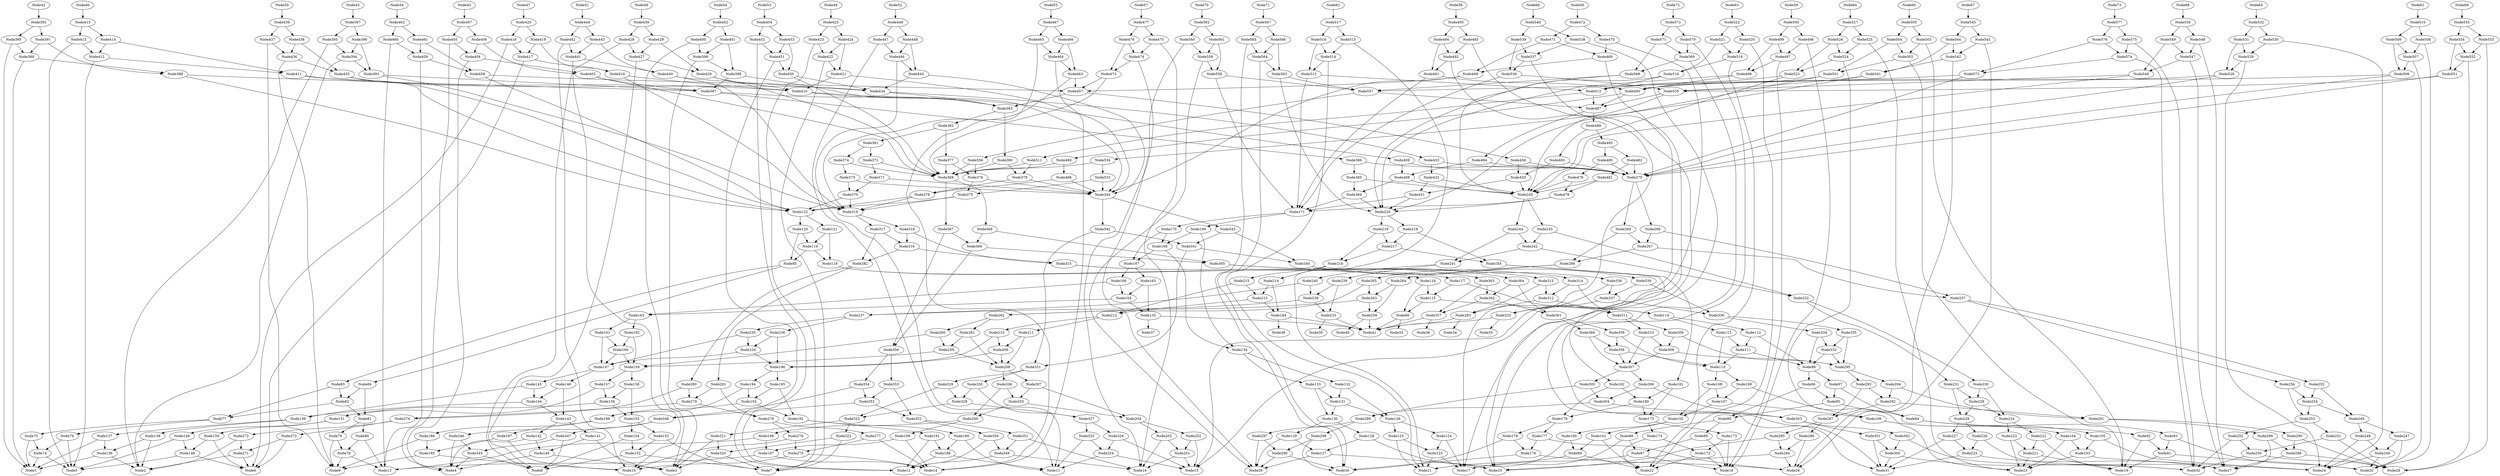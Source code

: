# Network structure generated by ABC

digraph network {

Node42 -> Node392 [style = solid];
Node43 -> Node397 [style = solid];
Node44 -> Node402 [style = solid];
Node45 -> Node407 [style = solid];
Node46 -> Node415 [style = solid];
Node47 -> Node420 [style = solid];
Node48 -> Node425 [style = solid];
Node49 -> Node430 [style = solid];
Node50 -> Node439 [style = solid];
Node51 -> Node444 [style = solid];
Node52 -> Node449 [style = solid];
Node53 -> Node454 [style = solid];
Node54 -> Node462 [style = solid];
Node55 -> Node467 [style = solid];
Node56 -> Node472 [style = solid];
Node57 -> Node477 [style = solid];
Node58 -> Node495 [style = solid];
Node59 -> Node500 [style = solid];
Node60 -> Node505 [style = solid];
Node61 -> Node510 [style = solid];
Node62 -> Node517 [style = solid];
Node63 -> Node522 [style = solid];
Node64 -> Node527 [style = solid];
Node65 -> Node532 [style = solid];
Node66 -> Node540 [style = solid];
Node67 -> Node545 [style = solid];
Node68 -> Node550 [style = solid];
Node69 -> Node555 [style = solid];
Node70 -> Node562 [style = solid];
Node71 -> Node567 [style = solid];
Node72 -> Node572 [style = solid];
Node73 -> Node577 [style = solid];
Node74 -> Node1 [style = solid];
Node74 -> Node5 [style = solid];
Node75 -> Node1 [style = solid];
Node75 -> Node74 [style = solid];
Node76 -> Node5 [style = solid];
Node76 -> Node74 [style = solid];
Node77 -> Node75 [style = solid];
Node77 -> Node76 [style = solid];
Node78 -> Node9 [style = solid];
Node78 -> Node13 [style = solid];
Node79 -> Node9 [style = solid];
Node79 -> Node78 [style = solid];
Node80 -> Node13 [style = solid];
Node80 -> Node78 [style = solid];
Node81 -> Node79 [style = solid];
Node81 -> Node80 [style = solid];
Node82 -> Node77 [style = solid];
Node82 -> Node81 [style = solid];
Node83 -> Node77 [style = solid];
Node83 -> Node82 [style = solid];
Node84 -> Node81 [style = solid];
Node84 -> Node82 [style = solid];
Node85 -> Node83 [style = solid];
Node85 -> Node84 [style = solid];
Node86 -> Node33 [style = solid];
Node86 -> Node41 [style = solid];
Node87 -> Node17 [style = solid];
Node87 -> Node18 [style = solid];
Node88 -> Node17 [style = solid];
Node88 -> Node87 [style = solid];
Node89 -> Node18 [style = solid];
Node89 -> Node87 [style = solid];
Node90 -> Node88 [style = solid];
Node90 -> Node89 [style = solid];
Node91 -> Node19 [style = solid];
Node91 -> Node20 [style = solid];
Node92 -> Node19 [style = solid];
Node92 -> Node91 [style = solid];
Node93 -> Node20 [style = solid];
Node93 -> Node91 [style = solid];
Node94 -> Node92 [style = solid];
Node94 -> Node93 [style = solid];
Node95 -> Node90 [style = solid];
Node95 -> Node94 [style = solid];
Node96 -> Node90 [style = solid];
Node96 -> Node95 [style = solid];
Node97 -> Node94 [style = solid];
Node97 -> Node95 [style = solid];
Node98 -> Node96 [style = solid];
Node98 -> Node97 [style = solid];
Node99 -> Node21 [style = solid];
Node99 -> Node22 [style = solid];
Node100 -> Node21 [style = solid];
Node100 -> Node99 [style = solid];
Node101 -> Node22 [style = solid];
Node101 -> Node99 [style = solid];
Node102 -> Node100 [style = solid];
Node102 -> Node101 [style = solid];
Node103 -> Node23 [style = solid];
Node103 -> Node24 [style = solid];
Node104 -> Node23 [style = solid];
Node104 -> Node103 [style = solid];
Node105 -> Node24 [style = solid];
Node105 -> Node103 [style = solid];
Node106 -> Node104 [style = solid];
Node106 -> Node105 [style = solid];
Node107 -> Node102 [style = solid];
Node107 -> Node106 [style = solid];
Node108 -> Node102 [style = solid];
Node108 -> Node107 [style = solid];
Node109 -> Node106 [style = solid];
Node109 -> Node107 [style = solid];
Node110 -> Node108 [style = solid];
Node110 -> Node109 [style = solid];
Node111 -> Node98 [style = solid];
Node111 -> Node110 [style = solid];
Node112 -> Node98 [style = solid];
Node112 -> Node111 [style = solid];
Node113 -> Node110 [style = solid];
Node113 -> Node111 [style = solid];
Node114 -> Node112 [style = solid];
Node114 -> Node113 [style = solid];
Node115 -> Node86 [style = solid];
Node115 -> Node114 [style = solid];
Node116 -> Node86 [style = solid];
Node116 -> Node115 [style = solid];
Node117 -> Node114 [style = solid];
Node117 -> Node115 [style = solid];
Node118 -> Node116 [style = solid];
Node118 -> Node117 [style = solid];
Node119 -> Node85 [style = solid];
Node119 -> Node118 [style = solid];
Node120 -> Node85 [style = solid];
Node120 -> Node119 [style = solid];
Node121 -> Node118 [style = solid];
Node121 -> Node119 [style = solid];
Node122 -> Node120 [style = solid];
Node122 -> Node121 [style = solid];
Node123 -> Node17 [style = solid];
Node123 -> Node21 [style = solid];
Node124 -> Node17 [style = solid];
Node124 -> Node123 [style = solid];
Node125 -> Node21 [style = solid];
Node125 -> Node123 [style = solid];
Node126 -> Node124 [style = solid];
Node126 -> Node125 [style = solid];
Node127 -> Node25 [style = solid];
Node127 -> Node29 [style = solid];
Node128 -> Node25 [style = solid];
Node128 -> Node127 [style = solid];
Node129 -> Node29 [style = solid];
Node129 -> Node127 [style = solid];
Node130 -> Node128 [style = solid];
Node130 -> Node129 [style = solid];
Node131 -> Node126 [style = solid];
Node131 -> Node130 [style = solid];
Node132 -> Node126 [style = solid];
Node132 -> Node131 [style = solid];
Node133 -> Node130 [style = solid];
Node133 -> Node131 [style = solid];
Node134 -> Node132 [style = solid];
Node134 -> Node133 [style = solid];
Node135 -> Node37 [style = solid];
Node135 -> Node41 [style = solid];
Node136 -> Node1 [style = solid];
Node136 -> Node2 [style = solid];
Node137 -> Node1 [style = solid];
Node137 -> Node136 [style = solid];
Node138 -> Node2 [style = solid];
Node138 -> Node136 [style = solid];
Node139 -> Node137 [style = solid];
Node139 -> Node138 [style = solid];
Node140 -> Node3 [style = solid];
Node140 -> Node4 [style = solid];
Node141 -> Node3 [style = solid];
Node141 -> Node140 [style = solid];
Node142 -> Node4 [style = solid];
Node142 -> Node140 [style = solid];
Node143 -> Node141 [style = solid];
Node143 -> Node142 [style = solid];
Node144 -> Node139 [style = solid];
Node144 -> Node143 [style = solid];
Node145 -> Node139 [style = solid];
Node145 -> Node144 [style = solid];
Node146 -> Node143 [style = solid];
Node146 -> Node144 [style = solid];
Node147 -> Node145 [style = solid];
Node147 -> Node146 [style = solid];
Node148 -> Node5 [style = solid];
Node148 -> Node6 [style = solid];
Node149 -> Node5 [style = solid];
Node149 -> Node148 [style = solid];
Node150 -> Node6 [style = solid];
Node150 -> Node148 [style = solid];
Node151 -> Node149 [style = solid];
Node151 -> Node150 [style = solid];
Node152 -> Node7 [style = solid];
Node152 -> Node8 [style = solid];
Node153 -> Node7 [style = solid];
Node153 -> Node152 [style = solid];
Node154 -> Node8 [style = solid];
Node154 -> Node152 [style = solid];
Node155 -> Node153 [style = solid];
Node155 -> Node154 [style = solid];
Node156 -> Node151 [style = solid];
Node156 -> Node155 [style = solid];
Node157 -> Node151 [style = solid];
Node157 -> Node156 [style = solid];
Node158 -> Node155 [style = solid];
Node158 -> Node156 [style = solid];
Node159 -> Node157 [style = solid];
Node159 -> Node158 [style = solid];
Node160 -> Node147 [style = solid];
Node160 -> Node159 [style = solid];
Node161 -> Node147 [style = solid];
Node161 -> Node160 [style = solid];
Node162 -> Node159 [style = solid];
Node162 -> Node160 [style = solid];
Node163 -> Node161 [style = solid];
Node163 -> Node162 [style = solid];
Node164 -> Node135 [style = solid];
Node164 -> Node163 [style = solid];
Node165 -> Node135 [style = solid];
Node165 -> Node164 [style = solid];
Node166 -> Node163 [style = solid];
Node166 -> Node164 [style = solid];
Node167 -> Node165 [style = solid];
Node167 -> Node166 [style = solid];
Node168 -> Node134 [style = solid];
Node168 -> Node167 [style = solid];
Node169 -> Node134 [style = solid];
Node169 -> Node168 [style = solid];
Node170 -> Node167 [style = solid];
Node170 -> Node168 [style = solid];
Node171 -> Node169 [style = solid];
Node171 -> Node170 [style = solid];
Node172 -> Node18 [style = solid];
Node172 -> Node22 [style = solid];
Node173 -> Node18 [style = solid];
Node173 -> Node172 [style = solid];
Node174 -> Node22 [style = solid];
Node174 -> Node172 [style = solid];
Node175 -> Node173 [style = solid];
Node175 -> Node174 [style = solid];
Node176 -> Node26 [style = solid];
Node176 -> Node30 [style = solid];
Node177 -> Node26 [style = solid];
Node177 -> Node176 [style = solid];
Node178 -> Node30 [style = solid];
Node178 -> Node176 [style = solid];
Node179 -> Node177 [style = solid];
Node179 -> Node178 [style = solid];
Node180 -> Node175 [style = solid];
Node180 -> Node179 [style = solid];
Node181 -> Node175 [style = solid];
Node181 -> Node180 [style = solid];
Node182 -> Node179 [style = solid];
Node182 -> Node180 [style = solid];
Node183 -> Node181 [style = solid];
Node183 -> Node182 [style = solid];
Node184 -> Node38 [style = solid];
Node184 -> Node41 [style = solid];
Node185 -> Node9 [style = solid];
Node185 -> Node10 [style = solid];
Node186 -> Node9 [style = solid];
Node186 -> Node185 [style = solid];
Node187 -> Node10 [style = solid];
Node187 -> Node185 [style = solid];
Node188 -> Node186 [style = solid];
Node188 -> Node187 [style = solid];
Node189 -> Node11 [style = solid];
Node189 -> Node12 [style = solid];
Node190 -> Node11 [style = solid];
Node190 -> Node189 [style = solid];
Node191 -> Node12 [style = solid];
Node191 -> Node189 [style = solid];
Node192 -> Node190 [style = solid];
Node192 -> Node191 [style = solid];
Node193 -> Node188 [style = solid];
Node193 -> Node192 [style = solid];
Node194 -> Node188 [style = solid];
Node194 -> Node193 [style = solid];
Node195 -> Node192 [style = solid];
Node195 -> Node193 [style = solid];
Node196 -> Node194 [style = solid];
Node196 -> Node195 [style = solid];
Node197 -> Node13 [style = solid];
Node197 -> Node14 [style = solid];
Node198 -> Node13 [style = solid];
Node198 -> Node197 [style = solid];
Node199 -> Node14 [style = solid];
Node199 -> Node197 [style = solid];
Node200 -> Node198 [style = solid];
Node200 -> Node199 [style = solid];
Node201 -> Node15 [style = solid];
Node201 -> Node16 [style = solid];
Node202 -> Node15 [style = solid];
Node202 -> Node201 [style = solid];
Node203 -> Node16 [style = solid];
Node203 -> Node201 [style = solid];
Node204 -> Node202 [style = solid];
Node204 -> Node203 [style = solid];
Node205 -> Node200 [style = solid];
Node205 -> Node204 [style = solid];
Node206 -> Node200 [style = solid];
Node206 -> Node205 [style = solid];
Node207 -> Node204 [style = solid];
Node207 -> Node205 [style = solid];
Node208 -> Node206 [style = solid];
Node208 -> Node207 [style = solid];
Node209 -> Node196 [style = solid];
Node209 -> Node208 [style = solid];
Node210 -> Node196 [style = solid];
Node210 -> Node209 [style = solid];
Node211 -> Node208 [style = solid];
Node211 -> Node209 [style = solid];
Node212 -> Node210 [style = solid];
Node212 -> Node211 [style = solid];
Node213 -> Node184 [style = solid];
Node213 -> Node212 [style = solid];
Node214 -> Node184 [style = solid];
Node214 -> Node213 [style = solid];
Node215 -> Node212 [style = solid];
Node215 -> Node213 [style = solid];
Node216 -> Node214 [style = solid];
Node216 -> Node215 [style = solid];
Node217 -> Node183 [style = solid];
Node217 -> Node216 [style = solid];
Node218 -> Node183 [style = solid];
Node218 -> Node217 [style = solid];
Node219 -> Node216 [style = solid];
Node219 -> Node217 [style = solid];
Node220 -> Node218 [style = solid];
Node220 -> Node219 [style = solid];
Node221 -> Node19 [style = solid];
Node221 -> Node23 [style = solid];
Node222 -> Node19 [style = solid];
Node222 -> Node221 [style = solid];
Node223 -> Node23 [style = solid];
Node223 -> Node221 [style = solid];
Node224 -> Node222 [style = solid];
Node224 -> Node223 [style = solid];
Node225 -> Node27 [style = solid];
Node225 -> Node31 [style = solid];
Node226 -> Node27 [style = solid];
Node226 -> Node225 [style = solid];
Node227 -> Node31 [style = solid];
Node227 -> Node225 [style = solid];
Node228 -> Node226 [style = solid];
Node228 -> Node227 [style = solid];
Node229 -> Node224 [style = solid];
Node229 -> Node228 [style = solid];
Node230 -> Node224 [style = solid];
Node230 -> Node229 [style = solid];
Node231 -> Node228 [style = solid];
Node231 -> Node229 [style = solid];
Node232 -> Node230 [style = solid];
Node232 -> Node231 [style = solid];
Node233 -> Node39 [style = solid];
Node233 -> Node41 [style = solid];
Node234 -> Node147 [style = solid];
Node234 -> Node196 [style = solid];
Node235 -> Node147 [style = solid];
Node235 -> Node234 [style = solid];
Node236 -> Node196 [style = solid];
Node236 -> Node234 [style = solid];
Node237 -> Node235 [style = solid];
Node237 -> Node236 [style = solid];
Node238 -> Node233 [style = solid];
Node238 -> Node237 [style = solid];
Node239 -> Node233 [style = solid];
Node239 -> Node238 [style = solid];
Node240 -> Node237 [style = solid];
Node240 -> Node238 [style = solid];
Node241 -> Node239 [style = solid];
Node241 -> Node240 [style = solid];
Node242 -> Node232 [style = solid];
Node242 -> Node241 [style = solid];
Node243 -> Node232 [style = solid];
Node243 -> Node242 [style = solid];
Node244 -> Node241 [style = solid];
Node244 -> Node242 [style = solid];
Node245 -> Node243 [style = solid];
Node245 -> Node244 [style = solid];
Node246 -> Node20 [style = solid];
Node246 -> Node24 [style = solid];
Node247 -> Node20 [style = solid];
Node247 -> Node246 [style = solid];
Node248 -> Node24 [style = solid];
Node248 -> Node246 [style = solid];
Node249 -> Node247 [style = solid];
Node249 -> Node248 [style = solid];
Node250 -> Node28 [style = solid];
Node250 -> Node32 [style = solid];
Node251 -> Node28 [style = solid];
Node251 -> Node250 [style = solid];
Node252 -> Node32 [style = solid];
Node252 -> Node250 [style = solid];
Node253 -> Node251 [style = solid];
Node253 -> Node252 [style = solid];
Node254 -> Node249 [style = solid];
Node254 -> Node253 [style = solid];
Node255 -> Node249 [style = solid];
Node255 -> Node254 [style = solid];
Node256 -> Node253 [style = solid];
Node256 -> Node254 [style = solid];
Node257 -> Node255 [style = solid];
Node257 -> Node256 [style = solid];
Node258 -> Node40 [style = solid];
Node258 -> Node41 [style = solid];
Node259 -> Node159 [style = solid];
Node259 -> Node208 [style = solid];
Node260 -> Node159 [style = solid];
Node260 -> Node259 [style = solid];
Node261 -> Node208 [style = solid];
Node261 -> Node259 [style = solid];
Node262 -> Node260 [style = solid];
Node262 -> Node261 [style = solid];
Node263 -> Node258 [style = solid];
Node263 -> Node262 [style = solid];
Node264 -> Node258 [style = solid];
Node264 -> Node263 [style = solid];
Node265 -> Node262 [style = solid];
Node265 -> Node263 [style = solid];
Node266 -> Node264 [style = solid];
Node266 -> Node265 [style = solid];
Node267 -> Node257 [style = solid];
Node267 -> Node266 [style = solid];
Node268 -> Node257 [style = solid];
Node268 -> Node267 [style = solid];
Node269 -> Node266 [style = solid];
Node269 -> Node267 [style = solid];
Node270 -> Node268 [style = solid];
Node270 -> Node269 [style = solid];
Node271 -> Node2 [style = solid];
Node271 -> Node6 [style = solid];
Node272 -> Node2 [style = solid];
Node272 -> Node271 [style = solid];
Node273 -> Node6 [style = solid];
Node273 -> Node271 [style = solid];
Node274 -> Node272 [style = solid];
Node274 -> Node273 [style = solid];
Node275 -> Node10 [style = solid];
Node275 -> Node14 [style = solid];
Node276 -> Node10 [style = solid];
Node276 -> Node275 [style = solid];
Node277 -> Node14 [style = solid];
Node277 -> Node275 [style = solid];
Node278 -> Node276 [style = solid];
Node278 -> Node277 [style = solid];
Node279 -> Node274 [style = solid];
Node279 -> Node278 [style = solid];
Node280 -> Node274 [style = solid];
Node280 -> Node279 [style = solid];
Node281 -> Node278 [style = solid];
Node281 -> Node279 [style = solid];
Node282 -> Node280 [style = solid];
Node282 -> Node281 [style = solid];
Node283 -> Node34 [style = solid];
Node283 -> Node41 [style = solid];
Node284 -> Node25 [style = solid];
Node284 -> Node26 [style = solid];
Node285 -> Node25 [style = solid];
Node285 -> Node284 [style = solid];
Node286 -> Node26 [style = solid];
Node286 -> Node284 [style = solid];
Node287 -> Node285 [style = solid];
Node287 -> Node286 [style = solid];
Node288 -> Node27 [style = solid];
Node288 -> Node28 [style = solid];
Node289 -> Node27 [style = solid];
Node289 -> Node288 [style = solid];
Node290 -> Node28 [style = solid];
Node290 -> Node288 [style = solid];
Node291 -> Node289 [style = solid];
Node291 -> Node290 [style = solid];
Node292 -> Node287 [style = solid];
Node292 -> Node291 [style = solid];
Node293 -> Node287 [style = solid];
Node293 -> Node292 [style = solid];
Node294 -> Node291 [style = solid];
Node294 -> Node292 [style = solid];
Node295 -> Node293 [style = solid];
Node295 -> Node294 [style = solid];
Node296 -> Node29 [style = solid];
Node296 -> Node30 [style = solid];
Node297 -> Node29 [style = solid];
Node297 -> Node296 [style = solid];
Node298 -> Node30 [style = solid];
Node298 -> Node296 [style = solid];
Node299 -> Node297 [style = solid];
Node299 -> Node298 [style = solid];
Node300 -> Node31 [style = solid];
Node300 -> Node32 [style = solid];
Node301 -> Node31 [style = solid];
Node301 -> Node300 [style = solid];
Node302 -> Node32 [style = solid];
Node302 -> Node300 [style = solid];
Node303 -> Node301 [style = solid];
Node303 -> Node302 [style = solid];
Node304 -> Node299 [style = solid];
Node304 -> Node303 [style = solid];
Node305 -> Node299 [style = solid];
Node305 -> Node304 [style = solid];
Node306 -> Node303 [style = solid];
Node306 -> Node304 [style = solid];
Node307 -> Node305 [style = solid];
Node307 -> Node306 [style = solid];
Node308 -> Node295 [style = solid];
Node308 -> Node307 [style = solid];
Node309 -> Node295 [style = solid];
Node309 -> Node308 [style = solid];
Node310 -> Node307 [style = solid];
Node310 -> Node308 [style = solid];
Node311 -> Node309 [style = solid];
Node311 -> Node310 [style = solid];
Node312 -> Node283 [style = solid];
Node312 -> Node311 [style = solid];
Node313 -> Node283 [style = solid];
Node313 -> Node312 [style = solid];
Node314 -> Node311 [style = solid];
Node314 -> Node312 [style = solid];
Node315 -> Node313 [style = solid];
Node315 -> Node314 [style = solid];
Node316 -> Node282 [style = solid];
Node316 -> Node315 [style = solid];
Node317 -> Node282 [style = solid];
Node317 -> Node316 [style = solid];
Node318 -> Node315 [style = solid];
Node318 -> Node316 [style = solid];
Node319 -> Node317 [style = solid];
Node319 -> Node318 [style = solid];
Node320 -> Node3 [style = solid];
Node320 -> Node7 [style = solid];
Node321 -> Node3 [style = solid];
Node321 -> Node320 [style = solid];
Node322 -> Node7 [style = solid];
Node322 -> Node320 [style = solid];
Node323 -> Node321 [style = solid];
Node323 -> Node322 [style = solid];
Node324 -> Node11 [style = solid];
Node324 -> Node15 [style = solid];
Node325 -> Node11 [style = solid];
Node325 -> Node324 [style = solid];
Node326 -> Node15 [style = solid];
Node326 -> Node324 [style = solid];
Node327 -> Node325 [style = solid];
Node327 -> Node326 [style = solid];
Node328 -> Node323 [style = solid];
Node328 -> Node327 [style = solid];
Node329 -> Node323 [style = solid];
Node329 -> Node328 [style = solid];
Node330 -> Node327 [style = solid];
Node330 -> Node328 [style = solid];
Node331 -> Node329 [style = solid];
Node331 -> Node330 [style = solid];
Node332 -> Node35 [style = solid];
Node332 -> Node41 [style = solid];
Node333 -> Node98 [style = solid];
Node333 -> Node295 [style = solid];
Node334 -> Node98 [style = solid];
Node334 -> Node333 [style = solid];
Node335 -> Node295 [style = solid];
Node335 -> Node333 [style = solid];
Node336 -> Node334 [style = solid];
Node336 -> Node335 [style = solid];
Node337 -> Node332 [style = solid];
Node337 -> Node336 [style = solid];
Node338 -> Node332 [style = solid];
Node338 -> Node337 [style = solid];
Node339 -> Node336 [style = solid];
Node339 -> Node337 [style = solid];
Node340 -> Node338 [style = solid];
Node340 -> Node339 [style = solid];
Node341 -> Node331 [style = solid];
Node341 -> Node340 [style = solid];
Node342 -> Node331 [style = solid];
Node342 -> Node341 [style = solid];
Node343 -> Node340 [style = solid];
Node343 -> Node341 [style = solid];
Node344 -> Node342 [style = solid];
Node344 -> Node343 [style = solid];
Node345 -> Node4 [style = solid];
Node345 -> Node8 [style = solid];
Node346 -> Node4 [style = solid];
Node346 -> Node345 [style = solid];
Node347 -> Node8 [style = solid];
Node347 -> Node345 [style = solid];
Node348 -> Node346 [style = solid];
Node348 -> Node347 [style = solid];
Node349 -> Node12 [style = solid];
Node349 -> Node16 [style = solid];
Node350 -> Node12 [style = solid];
Node350 -> Node349 [style = solid];
Node351 -> Node16 [style = solid];
Node351 -> Node349 [style = solid];
Node352 -> Node350 [style = solid];
Node352 -> Node351 [style = solid];
Node353 -> Node348 [style = solid];
Node353 -> Node352 [style = solid];
Node354 -> Node348 [style = solid];
Node354 -> Node353 [style = solid];
Node355 -> Node352 [style = solid];
Node355 -> Node353 [style = solid];
Node356 -> Node354 [style = solid];
Node356 -> Node355 [style = solid];
Node357 -> Node36 [style = solid];
Node357 -> Node41 [style = solid];
Node358 -> Node110 [style = solid];
Node358 -> Node307 [style = solid];
Node359 -> Node110 [style = solid];
Node359 -> Node358 [style = solid];
Node360 -> Node307 [style = solid];
Node360 -> Node358 [style = solid];
Node361 -> Node359 [style = solid];
Node361 -> Node360 [style = solid];
Node362 -> Node357 [style = solid];
Node362 -> Node361 [style = solid];
Node363 -> Node357 [style = solid];
Node363 -> Node362 [style = solid];
Node364 -> Node361 [style = solid];
Node364 -> Node362 [style = solid];
Node365 -> Node363 [style = solid];
Node365 -> Node364 [style = solid];
Node366 -> Node356 [style = solid];
Node366 -> Node365 [style = solid];
Node367 -> Node356 [style = solid];
Node367 -> Node366 [style = solid];
Node368 -> Node365 [style = solid];
Node368 -> Node366 [style = solid];
Node369 -> Node367 [style = solid];
Node369 -> Node368 [style = solid];
Node370 -> Node122 [style = solid];
Node370 -> Node319 [style = solid];
Node371 -> Node344 [style = solid];
Node371 -> Node370 [style = solid];
Node372 -> Node369 [style = solid];
Node372 -> Node371 [style = solid];
Node373 -> Node344 [style = solid];
Node373 -> Node370 [style = solid];
Node374 -> Node369 [style = solid];
Node374 -> Node373 [style = solid];
Node375 -> Node122 [style = solid];
Node375 -> Node319 [style = solid];
Node376 -> Node344 [style = solid];
Node376 -> Node375 [style = solid];
Node377 -> Node369 [style = solid];
Node377 -> Node376 [style = solid];
Node378 -> Node122 [style = solid];
Node378 -> Node319 [style = solid];
Node379 -> Node344 [style = solid];
Node379 -> Node378 [style = solid];
Node380 -> Node369 [style = solid];
Node380 -> Node379 [style = solid];
Node381 -> Node372 [style = solid];
Node381 -> Node374 [style = solid];
Node382 -> Node377 [style = solid];
Node382 -> Node381 [style = solid];
Node383 -> Node380 [style = solid];
Node383 -> Node382 [style = solid];
Node384 -> Node171 [style = solid];
Node384 -> Node220 [style = solid];
Node385 -> Node245 [style = solid];
Node385 -> Node384 [style = solid];
Node386 -> Node270 [style = solid];
Node386 -> Node385 [style = solid];
Node387 -> Node383 [style = solid];
Node387 -> Node386 [style = solid];
Node388 -> Node122 [style = solid];
Node388 -> Node387 [style = solid];
Node389 -> Node1 [style = solid];
Node389 -> Node388 [style = solid];
Node390 -> Node1 [style = solid];
Node390 -> Node389 [style = solid];
Node391 -> Node388 [style = solid];
Node391 -> Node389 [style = solid];
Node392 -> Node390 [style = solid];
Node392 -> Node391 [style = solid];
Node393 -> Node319 [style = solid];
Node393 -> Node387 [style = solid];
Node394 -> Node2 [style = solid];
Node394 -> Node393 [style = solid];
Node395 -> Node2 [style = solid];
Node395 -> Node394 [style = solid];
Node396 -> Node393 [style = solid];
Node396 -> Node394 [style = solid];
Node397 -> Node395 [style = solid];
Node397 -> Node396 [style = solid];
Node398 -> Node344 [style = solid];
Node398 -> Node387 [style = solid];
Node399 -> Node3 [style = solid];
Node399 -> Node398 [style = solid];
Node400 -> Node3 [style = solid];
Node400 -> Node399 [style = solid];
Node401 -> Node398 [style = solid];
Node401 -> Node399 [style = solid];
Node402 -> Node400 [style = solid];
Node402 -> Node401 [style = solid];
Node403 -> Node369 [style = solid];
Node403 -> Node387 [style = solid];
Node404 -> Node4 [style = solid];
Node404 -> Node403 [style = solid];
Node405 -> Node4 [style = solid];
Node405 -> Node404 [style = solid];
Node406 -> Node403 [style = solid];
Node406 -> Node404 [style = solid];
Node407 -> Node405 [style = solid];
Node407 -> Node406 [style = solid];
Node408 -> Node245 [style = solid];
Node408 -> Node384 [style = solid];
Node409 -> Node270 [style = solid];
Node409 -> Node408 [style = solid];
Node410 -> Node383 [style = solid];
Node410 -> Node409 [style = solid];
Node411 -> Node122 [style = solid];
Node411 -> Node410 [style = solid];
Node412 -> Node5 [style = solid];
Node412 -> Node411 [style = solid];
Node413 -> Node5 [style = solid];
Node413 -> Node412 [style = solid];
Node414 -> Node411 [style = solid];
Node414 -> Node412 [style = solid];
Node415 -> Node413 [style = solid];
Node415 -> Node414 [style = solid];
Node416 -> Node319 [style = solid];
Node416 -> Node410 [style = solid];
Node417 -> Node6 [style = solid];
Node417 -> Node416 [style = solid];
Node418 -> Node6 [style = solid];
Node418 -> Node417 [style = solid];
Node419 -> Node416 [style = solid];
Node419 -> Node417 [style = solid];
Node420 -> Node418 [style = solid];
Node420 -> Node419 [style = solid];
Node421 -> Node344 [style = solid];
Node421 -> Node410 [style = solid];
Node422 -> Node7 [style = solid];
Node422 -> Node421 [style = solid];
Node423 -> Node7 [style = solid];
Node423 -> Node422 [style = solid];
Node424 -> Node421 [style = solid];
Node424 -> Node422 [style = solid];
Node425 -> Node423 [style = solid];
Node425 -> Node424 [style = solid];
Node426 -> Node369 [style = solid];
Node426 -> Node410 [style = solid];
Node427 -> Node8 [style = solid];
Node427 -> Node426 [style = solid];
Node428 -> Node8 [style = solid];
Node428 -> Node427 [style = solid];
Node429 -> Node426 [style = solid];
Node429 -> Node427 [style = solid];
Node430 -> Node428 [style = solid];
Node430 -> Node429 [style = solid];
Node431 -> Node171 [style = solid];
Node431 -> Node220 [style = solid];
Node432 -> Node245 [style = solid];
Node432 -> Node431 [style = solid];
Node433 -> Node270 [style = solid];
Node433 -> Node432 [style = solid];
Node434 -> Node383 [style = solid];
Node434 -> Node433 [style = solid];
Node435 -> Node122 [style = solid];
Node435 -> Node434 [style = solid];
Node436 -> Node9 [style = solid];
Node436 -> Node435 [style = solid];
Node437 -> Node9 [style = solid];
Node437 -> Node436 [style = solid];
Node438 -> Node435 [style = solid];
Node438 -> Node436 [style = solid];
Node439 -> Node437 [style = solid];
Node439 -> Node438 [style = solid];
Node440 -> Node319 [style = solid];
Node440 -> Node434 [style = solid];
Node441 -> Node10 [style = solid];
Node441 -> Node440 [style = solid];
Node442 -> Node10 [style = solid];
Node442 -> Node441 [style = solid];
Node443 -> Node440 [style = solid];
Node443 -> Node441 [style = solid];
Node444 -> Node442 [style = solid];
Node444 -> Node443 [style = solid];
Node445 -> Node344 [style = solid];
Node445 -> Node434 [style = solid];
Node446 -> Node11 [style = solid];
Node446 -> Node445 [style = solid];
Node447 -> Node11 [style = solid];
Node447 -> Node446 [style = solid];
Node448 -> Node445 [style = solid];
Node448 -> Node446 [style = solid];
Node449 -> Node447 [style = solid];
Node449 -> Node448 [style = solid];
Node450 -> Node369 [style = solid];
Node450 -> Node434 [style = solid];
Node451 -> Node12 [style = solid];
Node451 -> Node450 [style = solid];
Node452 -> Node12 [style = solid];
Node452 -> Node451 [style = solid];
Node453 -> Node450 [style = solid];
Node453 -> Node451 [style = solid];
Node454 -> Node452 [style = solid];
Node454 -> Node453 [style = solid];
Node455 -> Node245 [style = solid];
Node455 -> Node431 [style = solid];
Node456 -> Node270 [style = solid];
Node456 -> Node455 [style = solid];
Node457 -> Node383 [style = solid];
Node457 -> Node456 [style = solid];
Node458 -> Node122 [style = solid];
Node458 -> Node457 [style = solid];
Node459 -> Node13 [style = solid];
Node459 -> Node458 [style = solid];
Node460 -> Node13 [style = solid];
Node460 -> Node459 [style = solid];
Node461 -> Node458 [style = solid];
Node461 -> Node459 [style = solid];
Node462 -> Node460 [style = solid];
Node462 -> Node461 [style = solid];
Node463 -> Node319 [style = solid];
Node463 -> Node457 [style = solid];
Node464 -> Node14 [style = solid];
Node464 -> Node463 [style = solid];
Node465 -> Node14 [style = solid];
Node465 -> Node464 [style = solid];
Node466 -> Node463 [style = solid];
Node466 -> Node464 [style = solid];
Node467 -> Node465 [style = solid];
Node467 -> Node466 [style = solid];
Node468 -> Node344 [style = solid];
Node468 -> Node457 [style = solid];
Node469 -> Node15 [style = solid];
Node469 -> Node468 [style = solid];
Node470 -> Node15 [style = solid];
Node470 -> Node469 [style = solid];
Node471 -> Node468 [style = solid];
Node471 -> Node469 [style = solid];
Node472 -> Node470 [style = solid];
Node472 -> Node471 [style = solid];
Node473 -> Node369 [style = solid];
Node473 -> Node457 [style = solid];
Node474 -> Node16 [style = solid];
Node474 -> Node473 [style = solid];
Node475 -> Node16 [style = solid];
Node475 -> Node474 [style = solid];
Node476 -> Node473 [style = solid];
Node476 -> Node474 [style = solid];
Node477 -> Node475 [style = solid];
Node477 -> Node476 [style = solid];
Node478 -> Node171 [style = solid];
Node478 -> Node220 [style = solid];
Node479 -> Node245 [style = solid];
Node479 -> Node478 [style = solid];
Node480 -> Node270 [style = solid];
Node480 -> Node479 [style = solid];
Node481 -> Node245 [style = solid];
Node481 -> Node478 [style = solid];
Node482 -> Node270 [style = solid];
Node482 -> Node481 [style = solid];
Node483 -> Node270 [style = solid];
Node483 -> Node455 [style = solid];
Node484 -> Node270 [style = solid];
Node484 -> Node408 [style = solid];
Node485 -> Node480 [style = solid];
Node485 -> Node482 [style = solid];
Node486 -> Node483 [style = solid];
Node486 -> Node485 [style = solid];
Node487 -> Node484 [style = solid];
Node487 -> Node486 [style = solid];
Node488 -> Node344 [style = solid];
Node488 -> Node378 [style = solid];
Node489 -> Node369 [style = solid];
Node489 -> Node488 [style = solid];
Node490 -> Node487 [style = solid];
Node490 -> Node489 [style = solid];
Node491 -> Node171 [style = solid];
Node491 -> Node490 [style = solid];
Node492 -> Node17 [style = solid];
Node492 -> Node491 [style = solid];
Node493 -> Node17 [style = solid];
Node493 -> Node492 [style = solid];
Node494 -> Node491 [style = solid];
Node494 -> Node492 [style = solid];
Node495 -> Node493 [style = solid];
Node495 -> Node494 [style = solid];
Node496 -> Node220 [style = solid];
Node496 -> Node490 [style = solid];
Node497 -> Node18 [style = solid];
Node497 -> Node496 [style = solid];
Node498 -> Node18 [style = solid];
Node498 -> Node497 [style = solid];
Node499 -> Node496 [style = solid];
Node499 -> Node497 [style = solid];
Node500 -> Node498 [style = solid];
Node500 -> Node499 [style = solid];
Node501 -> Node245 [style = solid];
Node501 -> Node490 [style = solid];
Node502 -> Node19 [style = solid];
Node502 -> Node501 [style = solid];
Node503 -> Node19 [style = solid];
Node503 -> Node502 [style = solid];
Node504 -> Node501 [style = solid];
Node504 -> Node502 [style = solid];
Node505 -> Node503 [style = solid];
Node505 -> Node504 [style = solid];
Node506 -> Node270 [style = solid];
Node506 -> Node490 [style = solid];
Node507 -> Node20 [style = solid];
Node507 -> Node506 [style = solid];
Node508 -> Node20 [style = solid];
Node508 -> Node507 [style = solid];
Node509 -> Node506 [style = solid];
Node509 -> Node507 [style = solid];
Node510 -> Node508 [style = solid];
Node510 -> Node509 [style = solid];
Node511 -> Node369 [style = solid];
Node511 -> Node379 [style = solid];
Node512 -> Node487 [style = solid];
Node512 -> Node511 [style = solid];
Node513 -> Node171 [style = solid];
Node513 -> Node512 [style = solid];
Node514 -> Node21 [style = solid];
Node514 -> Node513 [style = solid];
Node515 -> Node21 [style = solid];
Node515 -> Node514 [style = solid];
Node516 -> Node513 [style = solid];
Node516 -> Node514 [style = solid];
Node517 -> Node515 [style = solid];
Node517 -> Node516 [style = solid];
Node518 -> Node220 [style = solid];
Node518 -> Node512 [style = solid];
Node519 -> Node22 [style = solid];
Node519 -> Node518 [style = solid];
Node520 -> Node22 [style = solid];
Node520 -> Node519 [style = solid];
Node521 -> Node518 [style = solid];
Node521 -> Node519 [style = solid];
Node522 -> Node520 [style = solid];
Node522 -> Node521 [style = solid];
Node523 -> Node245 [style = solid];
Node523 -> Node512 [style = solid];
Node524 -> Node23 [style = solid];
Node524 -> Node523 [style = solid];
Node525 -> Node23 [style = solid];
Node525 -> Node524 [style = solid];
Node526 -> Node523 [style = solid];
Node526 -> Node524 [style = solid];
Node527 -> Node525 [style = solid];
Node527 -> Node526 [style = solid];
Node528 -> Node270 [style = solid];
Node528 -> Node512 [style = solid];
Node529 -> Node24 [style = solid];
Node529 -> Node528 [style = solid];
Node530 -> Node24 [style = solid];
Node530 -> Node529 [style = solid];
Node531 -> Node528 [style = solid];
Node531 -> Node529 [style = solid];
Node532 -> Node530 [style = solid];
Node532 -> Node531 [style = solid];
Node533 -> Node344 [style = solid];
Node533 -> Node375 [style = solid];
Node534 -> Node369 [style = solid];
Node534 -> Node533 [style = solid];
Node535 -> Node487 [style = solid];
Node535 -> Node534 [style = solid];
Node536 -> Node171 [style = solid];
Node536 -> Node535 [style = solid];
Node537 -> Node25 [style = solid];
Node537 -> Node536 [style = solid];
Node538 -> Node25 [style = solid];
Node538 -> Node537 [style = solid];
Node539 -> Node536 [style = solid];
Node539 -> Node537 [style = solid];
Node540 -> Node538 [style = solid];
Node540 -> Node539 [style = solid];
Node541 -> Node220 [style = solid];
Node541 -> Node535 [style = solid];
Node542 -> Node26 [style = solid];
Node542 -> Node541 [style = solid];
Node543 -> Node26 [style = solid];
Node543 -> Node542 [style = solid];
Node544 -> Node541 [style = solid];
Node544 -> Node542 [style = solid];
Node545 -> Node543 [style = solid];
Node545 -> Node544 [style = solid];
Node546 -> Node245 [style = solid];
Node546 -> Node535 [style = solid];
Node547 -> Node27 [style = solid];
Node547 -> Node546 [style = solid];
Node548 -> Node27 [style = solid];
Node548 -> Node547 [style = solid];
Node549 -> Node546 [style = solid];
Node549 -> Node547 [style = solid];
Node550 -> Node548 [style = solid];
Node550 -> Node549 [style = solid];
Node551 -> Node270 [style = solid];
Node551 -> Node535 [style = solid];
Node552 -> Node28 [style = solid];
Node552 -> Node551 [style = solid];
Node553 -> Node28 [style = solid];
Node553 -> Node552 [style = solid];
Node554 -> Node551 [style = solid];
Node554 -> Node552 [style = solid];
Node555 -> Node553 [style = solid];
Node555 -> Node554 [style = solid];
Node556 -> Node369 [style = solid];
Node556 -> Node376 [style = solid];
Node557 -> Node487 [style = solid];
Node557 -> Node556 [style = solid];
Node558 -> Node171 [style = solid];
Node558 -> Node557 [style = solid];
Node559 -> Node29 [style = solid];
Node559 -> Node558 [style = solid];
Node560 -> Node29 [style = solid];
Node560 -> Node559 [style = solid];
Node561 -> Node558 [style = solid];
Node561 -> Node559 [style = solid];
Node562 -> Node560 [style = solid];
Node562 -> Node561 [style = solid];
Node563 -> Node220 [style = solid];
Node563 -> Node557 [style = solid];
Node564 -> Node30 [style = solid];
Node564 -> Node563 [style = solid];
Node565 -> Node30 [style = solid];
Node565 -> Node564 [style = solid];
Node566 -> Node563 [style = solid];
Node566 -> Node564 [style = solid];
Node567 -> Node565 [style = solid];
Node567 -> Node566 [style = solid];
Node568 -> Node245 [style = solid];
Node568 -> Node557 [style = solid];
Node569 -> Node31 [style = solid];
Node569 -> Node568 [style = solid];
Node570 -> Node31 [style = solid];
Node570 -> Node569 [style = solid];
Node571 -> Node568 [style = solid];
Node571 -> Node569 [style = solid];
Node572 -> Node570 [style = solid];
Node572 -> Node571 [style = solid];
Node573 -> Node270 [style = solid];
Node573 -> Node557 [style = solid];
Node574 -> Node32 [style = solid];
Node574 -> Node573 [style = solid];
Node575 -> Node32 [style = solid];
Node575 -> Node574 [style = solid];
Node576 -> Node573 [style = solid];
Node576 -> Node574 [style = solid];
Node577 -> Node575 [style = solid];
Node577 -> Node576 [style = solid];
}

